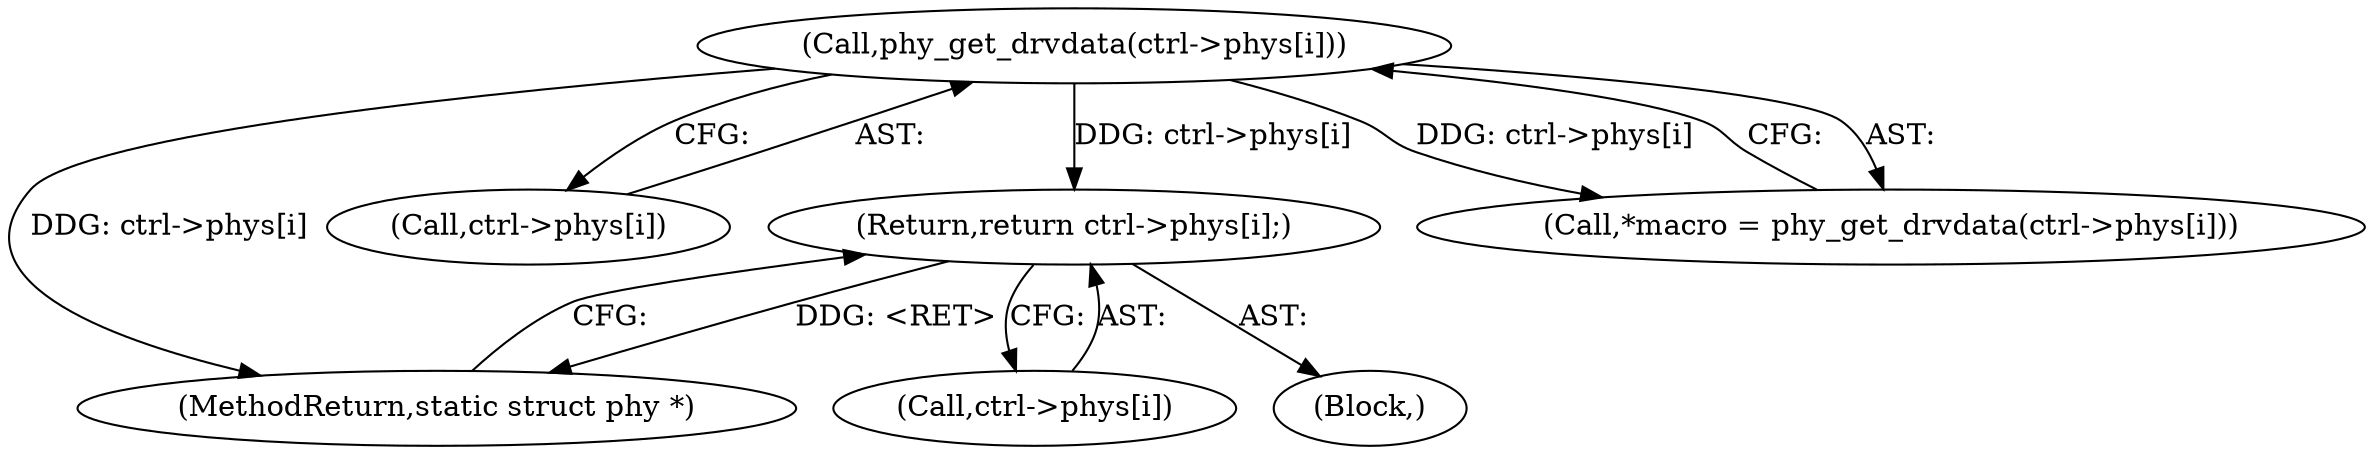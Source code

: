digraph "0_linux_6acb47d1a318e5b3b7115354ebc4ea060c59d3a1_0@array" {
"1000183" [label="(Return,return ctrl->phys[i];)"];
"1000150" [label="(Call,phy_get_drvdata(ctrl->phys[i]))"];
"1000151" [label="(Call,ctrl->phys[i])"];
"1000150" [label="(Call,phy_get_drvdata(ctrl->phys[i]))"];
"1000183" [label="(Return,return ctrl->phys[i];)"];
"1000193" [label="(MethodReturn,static struct phy *)"];
"1000146" [label="(Block,)"];
"1000148" [label="(Call,*macro = phy_get_drvdata(ctrl->phys[i]))"];
"1000184" [label="(Call,ctrl->phys[i])"];
"1000183" -> "1000146"  [label="AST: "];
"1000183" -> "1000184"  [label="CFG: "];
"1000184" -> "1000183"  [label="AST: "];
"1000193" -> "1000183"  [label="CFG: "];
"1000183" -> "1000193"  [label="DDG: <RET>"];
"1000150" -> "1000183"  [label="DDG: ctrl->phys[i]"];
"1000150" -> "1000148"  [label="AST: "];
"1000150" -> "1000151"  [label="CFG: "];
"1000151" -> "1000150"  [label="AST: "];
"1000148" -> "1000150"  [label="CFG: "];
"1000150" -> "1000193"  [label="DDG: ctrl->phys[i]"];
"1000150" -> "1000148"  [label="DDG: ctrl->phys[i]"];
}
